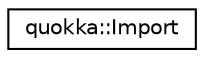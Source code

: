 digraph "Graphical Class Hierarchy"
{
 // LATEX_PDF_SIZE
  edge [fontname="Helvetica",fontsize="10",labelfontname="Helvetica",labelfontsize="10"];
  node [fontname="Helvetica",fontsize="10",shape=record];
  rankdir="LR";
  Node0 [label="quokka::Import",height=0.2,width=0.4,color="black", fillcolor="white", style="filled",URL="$structquokka_1_1Import.html",tooltip=" "];
}
